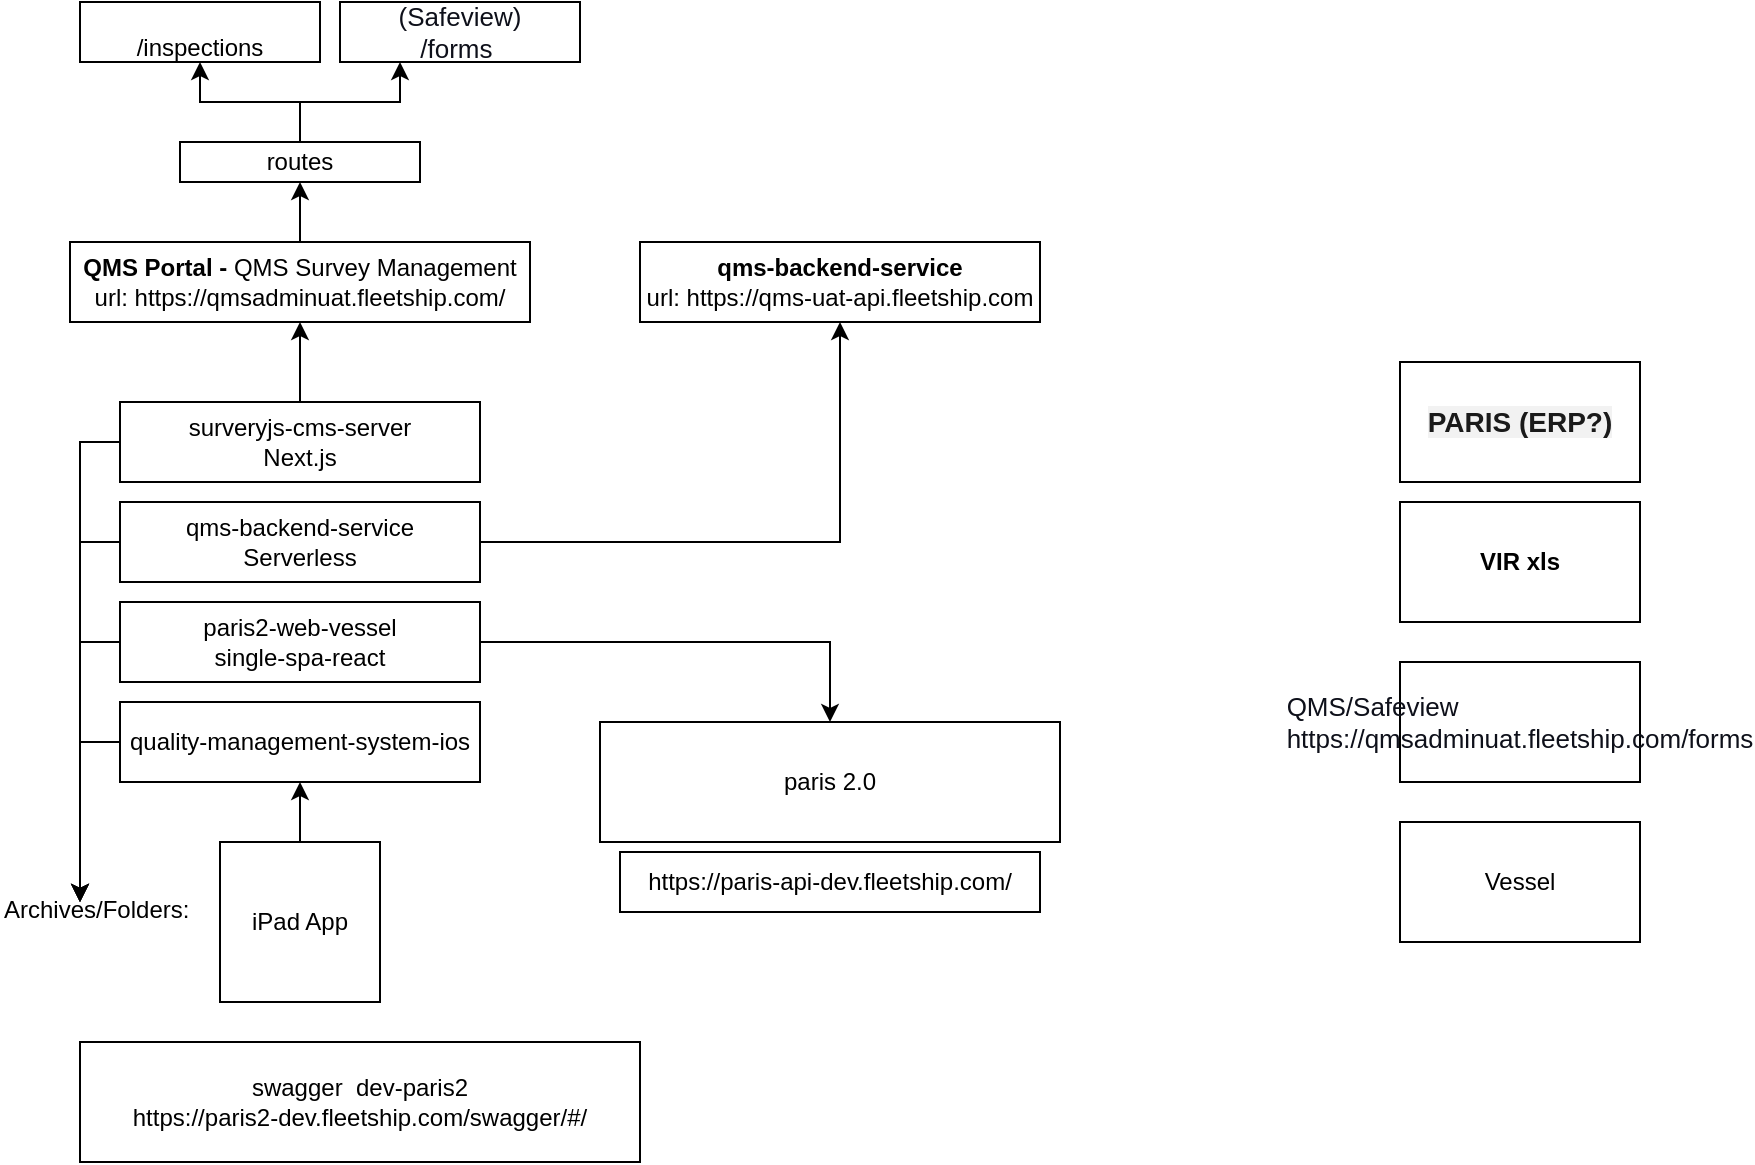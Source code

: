 <mxfile version="13.7.5" type="github">
  <diagram id="DALEJBTmsK7Otk4iofc6" name="Page-1">
    <mxGraphModel dx="1426" dy="1903" grid="1" gridSize="10" guides="1" tooltips="1" connect="1" arrows="1" fold="1" page="1" pageScale="1" pageWidth="850" pageHeight="1100" math="0" shadow="0">
      <root>
        <mxCell id="0" />
        <mxCell id="1" parent="0" />
        <mxCell id="0qvkcf1HlTovehnMV8BA-61" style="edgeStyle=orthogonalEdgeStyle;rounded=0;orthogonalLoop=1;jettySize=auto;html=1;entryX=0.5;entryY=1;entryDx=0;entryDy=0;" edge="1" parent="1" source="0qvkcf1HlTovehnMV8BA-2" target="0qvkcf1HlTovehnMV8BA-60">
          <mxGeometry relative="1" as="geometry" />
        </mxCell>
        <mxCell id="0qvkcf1HlTovehnMV8BA-2" value="&lt;span style=&quot;text-align: left&quot;&gt;&lt;b&gt;QMS Portal -&amp;nbsp;&lt;/b&gt;&lt;/span&gt;QMS Survey Management&lt;br&gt;&lt;span style=&quot;text-align: left&quot;&gt;url: https://qmsadminuat.fleetship.com/&lt;/span&gt;&lt;span style=&quot;text-align: left&quot;&gt;&lt;br&gt;&lt;/span&gt;" style="rounded=0;whiteSpace=wrap;html=1;" vertex="1" parent="1">
          <mxGeometry x="45" y="40" width="230" height="40" as="geometry" />
        </mxCell>
        <mxCell id="0qvkcf1HlTovehnMV8BA-3" value="&lt;b&gt;qms-backend-service&lt;br&gt;&lt;/b&gt;url:&amp;nbsp;https://qms-uat-api.fleetship.com" style="rounded=0;whiteSpace=wrap;html=1;" vertex="1" parent="1">
          <mxGeometry x="330" y="40" width="200" height="40" as="geometry" />
        </mxCell>
        <mxCell id="0qvkcf1HlTovehnMV8BA-6" value="https://paris-api-dev.fleetship.com/" style="rounded=0;whiteSpace=wrap;html=1;" vertex="1" parent="1">
          <mxGeometry x="320" y="345" width="210" height="30" as="geometry" />
        </mxCell>
        <mxCell id="0qvkcf1HlTovehnMV8BA-8" value="swagger&amp;nbsp; dev-paris2&lt;br&gt;https://paris2-dev.fleetship.com/swagger/#/" style="rounded=0;whiteSpace=wrap;html=1;" vertex="1" parent="1">
          <mxGeometry x="50" y="440" width="280" height="60" as="geometry" />
        </mxCell>
        <mxCell id="0qvkcf1HlTovehnMV8BA-10" value="&lt;b&gt;VIR xls&lt;/b&gt;&lt;font color=&quot;#1a1a1a&quot; face=&quot;opensans, arial, sans-serif&quot;&gt;&lt;br&gt;&lt;/font&gt;" style="rounded=0;whiteSpace=wrap;html=1;" vertex="1" parent="1">
          <mxGeometry x="710" y="170" width="120" height="60" as="geometry" />
        </mxCell>
        <mxCell id="0qvkcf1HlTovehnMV8BA-37" style="edgeStyle=orthogonalEdgeStyle;rounded=0;orthogonalLoop=1;jettySize=auto;html=1;" edge="1" parent="1" source="0qvkcf1HlTovehnMV8BA-12">
          <mxGeometry relative="1" as="geometry">
            <mxPoint x="50" y="370" as="targetPoint" />
          </mxGeometry>
        </mxCell>
        <mxCell id="0qvkcf1HlTovehnMV8BA-66" style="edgeStyle=orthogonalEdgeStyle;rounded=0;orthogonalLoop=1;jettySize=auto;html=1;" edge="1" parent="1" source="0qvkcf1HlTovehnMV8BA-12" target="0qvkcf1HlTovehnMV8BA-2">
          <mxGeometry relative="1" as="geometry" />
        </mxCell>
        <mxCell id="0qvkcf1HlTovehnMV8BA-12" value="&lt;span&gt;surveryjs-cms-server&lt;br&gt;Next.js&lt;br&gt;&lt;/span&gt;" style="rounded=0;whiteSpace=wrap;html=1;" vertex="1" parent="1">
          <mxGeometry x="70" y="120" width="180" height="40" as="geometry" />
        </mxCell>
        <mxCell id="0qvkcf1HlTovehnMV8BA-38" style="edgeStyle=orthogonalEdgeStyle;rounded=0;orthogonalLoop=1;jettySize=auto;html=1;" edge="1" parent="1" source="0qvkcf1HlTovehnMV8BA-22">
          <mxGeometry relative="1" as="geometry">
            <mxPoint x="50" y="370" as="targetPoint" />
          </mxGeometry>
        </mxCell>
        <mxCell id="0qvkcf1HlTovehnMV8BA-45" style="edgeStyle=orthogonalEdgeStyle;rounded=0;orthogonalLoop=1;jettySize=auto;html=1;" edge="1" parent="1" source="0qvkcf1HlTovehnMV8BA-22" target="0qvkcf1HlTovehnMV8BA-3">
          <mxGeometry relative="1" as="geometry" />
        </mxCell>
        <mxCell id="0qvkcf1HlTovehnMV8BA-22" value="&lt;span&gt;qms-backend-service&lt;br&gt;Serverless&lt;br&gt;&lt;/span&gt;" style="rounded=0;whiteSpace=wrap;html=1;" vertex="1" parent="1">
          <mxGeometry x="70" y="170" width="180" height="40" as="geometry" />
        </mxCell>
        <mxCell id="0qvkcf1HlTovehnMV8BA-39" style="edgeStyle=orthogonalEdgeStyle;rounded=0;orthogonalLoop=1;jettySize=auto;html=1;" edge="1" parent="1" source="0qvkcf1HlTovehnMV8BA-23">
          <mxGeometry relative="1" as="geometry">
            <mxPoint x="50" y="370" as="targetPoint" />
          </mxGeometry>
        </mxCell>
        <mxCell id="0qvkcf1HlTovehnMV8BA-50" style="edgeStyle=orthogonalEdgeStyle;rounded=0;orthogonalLoop=1;jettySize=auto;html=1;" edge="1" parent="1" source="0qvkcf1HlTovehnMV8BA-23" target="0qvkcf1HlTovehnMV8BA-47">
          <mxGeometry relative="1" as="geometry" />
        </mxCell>
        <mxCell id="0qvkcf1HlTovehnMV8BA-23" value="&lt;span&gt;paris2-web-vessel&lt;br&gt;single-spa-react&lt;br&gt;&lt;/span&gt;" style="rounded=0;whiteSpace=wrap;html=1;" vertex="1" parent="1">
          <mxGeometry x="70" y="220" width="180" height="40" as="geometry" />
        </mxCell>
        <mxCell id="0qvkcf1HlTovehnMV8BA-40" style="edgeStyle=orthogonalEdgeStyle;rounded=0;orthogonalLoop=1;jettySize=auto;html=1;" edge="1" parent="1" source="0qvkcf1HlTovehnMV8BA-25">
          <mxGeometry relative="1" as="geometry">
            <mxPoint x="50" y="370" as="targetPoint" />
          </mxGeometry>
        </mxCell>
        <mxCell id="0qvkcf1HlTovehnMV8BA-25" value="&lt;span&gt;quality-management-system-ios&lt;br&gt;&lt;/span&gt;" style="rounded=0;whiteSpace=wrap;html=1;" vertex="1" parent="1">
          <mxGeometry x="70" y="270" width="180" height="40" as="geometry" />
        </mxCell>
        <mxCell id="0qvkcf1HlTovehnMV8BA-26" value="&lt;div style=&quot;text-align: left&quot;&gt;&lt;span style=&quot;font-size: 13px&quot;&gt;&lt;font color=&quot;#0e101a&quot; face=&quot;arial&quot;&gt;QMS/Safeview&lt;/font&gt;&lt;/span&gt;&lt;/div&gt;&lt;div style=&quot;text-align: left&quot;&gt;&lt;font color=&quot;#0e101a&quot; face=&quot;arial&quot;&gt;&lt;span style=&quot;font-size: 13px&quot;&gt;https://qmsadminuat.fleetship.com/forms&lt;/span&gt;&lt;br&gt;&lt;/font&gt;&lt;/div&gt;" style="rounded=0;whiteSpace=wrap;html=1;" vertex="1" parent="1">
          <mxGeometry x="710" y="250" width="120" height="60" as="geometry" />
        </mxCell>
        <mxCell id="0qvkcf1HlTovehnMV8BA-28" value="Vessel" style="rounded=0;whiteSpace=wrap;html=1;" vertex="1" parent="1">
          <mxGeometry x="710" y="330" width="120" height="60" as="geometry" />
        </mxCell>
        <mxCell id="0qvkcf1HlTovehnMV8BA-30" value="&lt;strong style=&quot;text-align: left ; color: rgb(26 , 26 , 26) ; font-family: &amp;#34;opensans&amp;#34; , &amp;#34;arial&amp;#34; , sans-serif ; font-size: 14px ; background-color: rgb(242 , 242 , 242)&quot;&gt;PARIS (ERP?)&lt;/strong&gt;" style="rounded=0;whiteSpace=wrap;html=1;" vertex="1" parent="1">
          <mxGeometry x="710" y="100" width="120" height="60" as="geometry" />
        </mxCell>
        <mxCell id="0qvkcf1HlTovehnMV8BA-42" value="&lt;div&gt;&lt;span&gt;Archives/Folders&lt;/span&gt;&lt;span&gt;:&lt;/span&gt;&lt;/div&gt;" style="text;whiteSpace=wrap;html=1;align=left;" vertex="1" parent="1">
          <mxGeometry x="10" y="360" width="100" height="20" as="geometry" />
        </mxCell>
        <mxCell id="0qvkcf1HlTovehnMV8BA-49" value="" style="edgeStyle=orthogonalEdgeStyle;rounded=0;orthogonalLoop=1;jettySize=auto;html=1;" edge="1" parent="1" source="0qvkcf1HlTovehnMV8BA-43" target="0qvkcf1HlTovehnMV8BA-25">
          <mxGeometry relative="1" as="geometry" />
        </mxCell>
        <mxCell id="0qvkcf1HlTovehnMV8BA-43" value="iPad App" style="whiteSpace=wrap;html=1;aspect=fixed;" vertex="1" parent="1">
          <mxGeometry x="120" y="340" width="80" height="80" as="geometry" />
        </mxCell>
        <mxCell id="0qvkcf1HlTovehnMV8BA-47" value="paris 2.0" style="rounded=0;whiteSpace=wrap;html=1;" vertex="1" parent="1">
          <mxGeometry x="310" y="280" width="230" height="60" as="geometry" />
        </mxCell>
        <mxCell id="0qvkcf1HlTovehnMV8BA-56" value="&lt;span style=&quot;text-align: left&quot;&gt;&lt;br&gt;/inspections&lt;br&gt;&lt;/span&gt;" style="whiteSpace=wrap;html=1;" vertex="1" parent="1">
          <mxGeometry x="50" y="-80" width="120" height="30" as="geometry" />
        </mxCell>
        <mxCell id="0qvkcf1HlTovehnMV8BA-57" value="&lt;span style=&quot;color: rgb(14 , 16 , 26) ; font-family: &amp;#34;arial&amp;#34; ; font-size: 13px ; text-align: left&quot;&gt;(&lt;/span&gt;&lt;span style=&quot;color: rgb(14 , 16 , 26) ; font-family: &amp;#34;arial&amp;#34; ; font-size: 13px ; text-align: left&quot;&gt;Safeview)&lt;/span&gt;&lt;span style=&quot;color: rgb(14 , 16 , 26) ; font-family: &amp;#34;arial&amp;#34; ; font-size: 13px ; text-align: left&quot;&gt;&lt;br&gt;/forms&amp;nbsp;&lt;/span&gt;" style="rounded=0;whiteSpace=wrap;html=1;" vertex="1" parent="1">
          <mxGeometry x="180" y="-80" width="120" height="30" as="geometry" />
        </mxCell>
        <mxCell id="0qvkcf1HlTovehnMV8BA-64" style="edgeStyle=orthogonalEdgeStyle;rounded=0;orthogonalLoop=1;jettySize=auto;html=1;entryX=0.25;entryY=1;entryDx=0;entryDy=0;" edge="1" parent="1" source="0qvkcf1HlTovehnMV8BA-60" target="0qvkcf1HlTovehnMV8BA-57">
          <mxGeometry relative="1" as="geometry">
            <mxPoint x="220" y="-50" as="targetPoint" />
          </mxGeometry>
        </mxCell>
        <mxCell id="0qvkcf1HlTovehnMV8BA-65" style="edgeStyle=orthogonalEdgeStyle;rounded=0;orthogonalLoop=1;jettySize=auto;html=1;" edge="1" parent="1" source="0qvkcf1HlTovehnMV8BA-60" target="0qvkcf1HlTovehnMV8BA-56">
          <mxGeometry relative="1" as="geometry" />
        </mxCell>
        <mxCell id="0qvkcf1HlTovehnMV8BA-60" value="routes" style="rounded=0;whiteSpace=wrap;html=1;" vertex="1" parent="1">
          <mxGeometry x="100" y="-10" width="120" height="20" as="geometry" />
        </mxCell>
      </root>
    </mxGraphModel>
  </diagram>
</mxfile>
